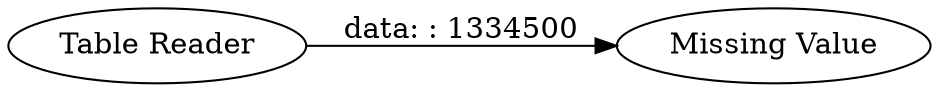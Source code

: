 digraph {
	"8382736861341945388_11" [label="Missing Value"]
	"8382736861341945388_12" [label="Table Reader"]
	"8382736861341945388_12" -> "8382736861341945388_11" [label="data: : 1334500"]
	rankdir=LR
}
